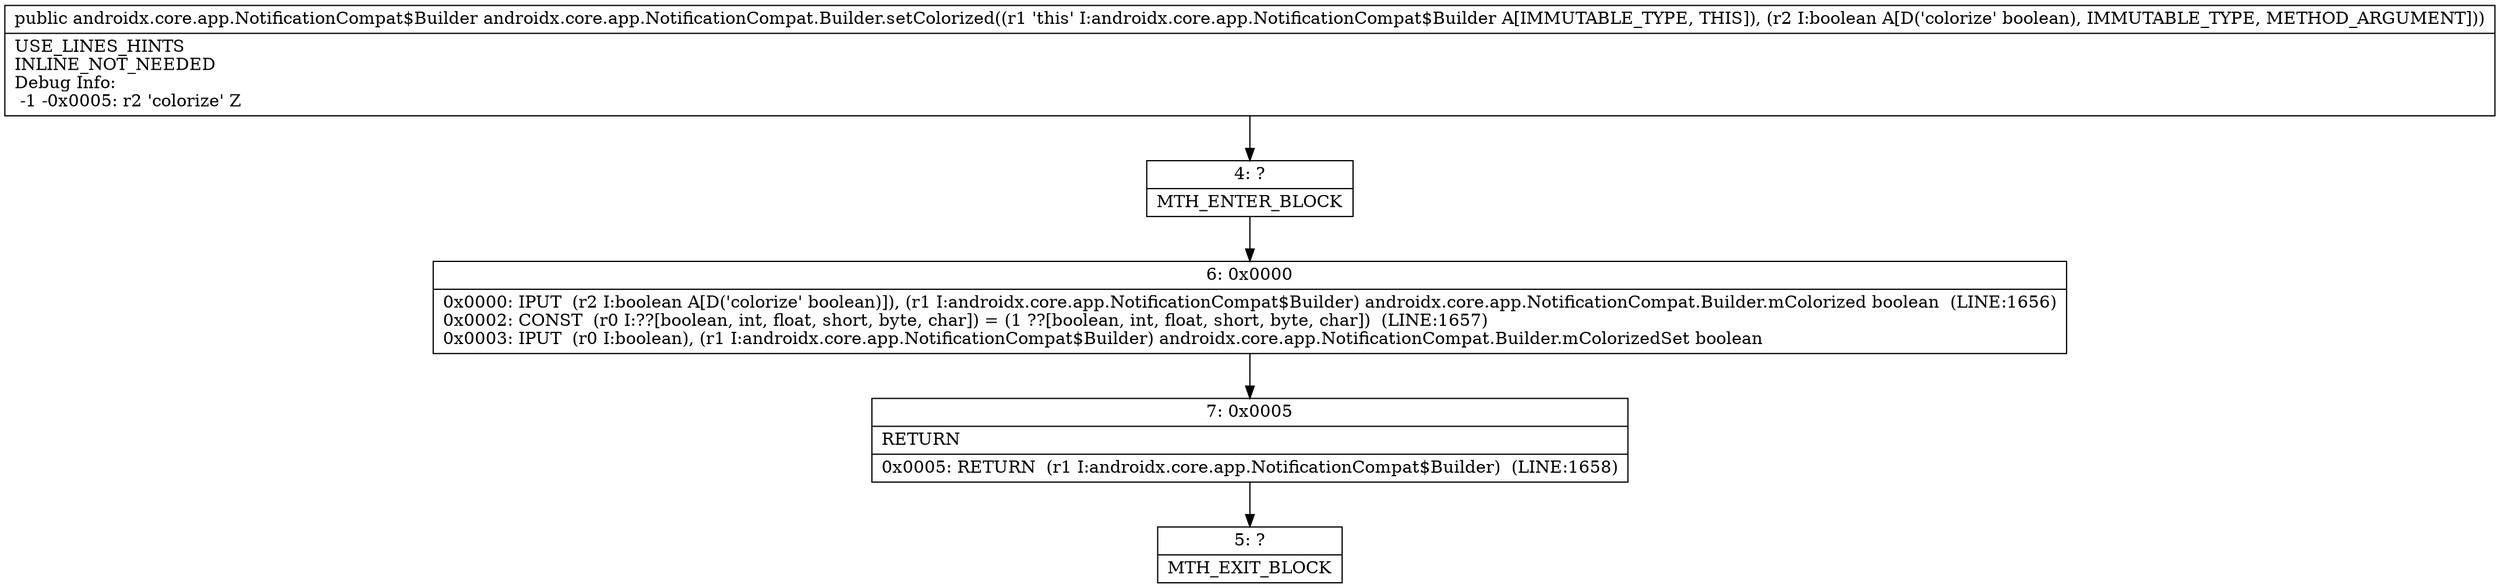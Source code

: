 digraph "CFG forandroidx.core.app.NotificationCompat.Builder.setColorized(Z)Landroidx\/core\/app\/NotificationCompat$Builder;" {
Node_4 [shape=record,label="{4\:\ ?|MTH_ENTER_BLOCK\l}"];
Node_6 [shape=record,label="{6\:\ 0x0000|0x0000: IPUT  (r2 I:boolean A[D('colorize' boolean)]), (r1 I:androidx.core.app.NotificationCompat$Builder) androidx.core.app.NotificationCompat.Builder.mColorized boolean  (LINE:1656)\l0x0002: CONST  (r0 I:??[boolean, int, float, short, byte, char]) = (1 ??[boolean, int, float, short, byte, char])  (LINE:1657)\l0x0003: IPUT  (r0 I:boolean), (r1 I:androidx.core.app.NotificationCompat$Builder) androidx.core.app.NotificationCompat.Builder.mColorizedSet boolean \l}"];
Node_7 [shape=record,label="{7\:\ 0x0005|RETURN\l|0x0005: RETURN  (r1 I:androidx.core.app.NotificationCompat$Builder)  (LINE:1658)\l}"];
Node_5 [shape=record,label="{5\:\ ?|MTH_EXIT_BLOCK\l}"];
MethodNode[shape=record,label="{public androidx.core.app.NotificationCompat$Builder androidx.core.app.NotificationCompat.Builder.setColorized((r1 'this' I:androidx.core.app.NotificationCompat$Builder A[IMMUTABLE_TYPE, THIS]), (r2 I:boolean A[D('colorize' boolean), IMMUTABLE_TYPE, METHOD_ARGUMENT]))  | USE_LINES_HINTS\lINLINE_NOT_NEEDED\lDebug Info:\l  \-1 \-0x0005: r2 'colorize' Z\l}"];
MethodNode -> Node_4;Node_4 -> Node_6;
Node_6 -> Node_7;
Node_7 -> Node_5;
}

